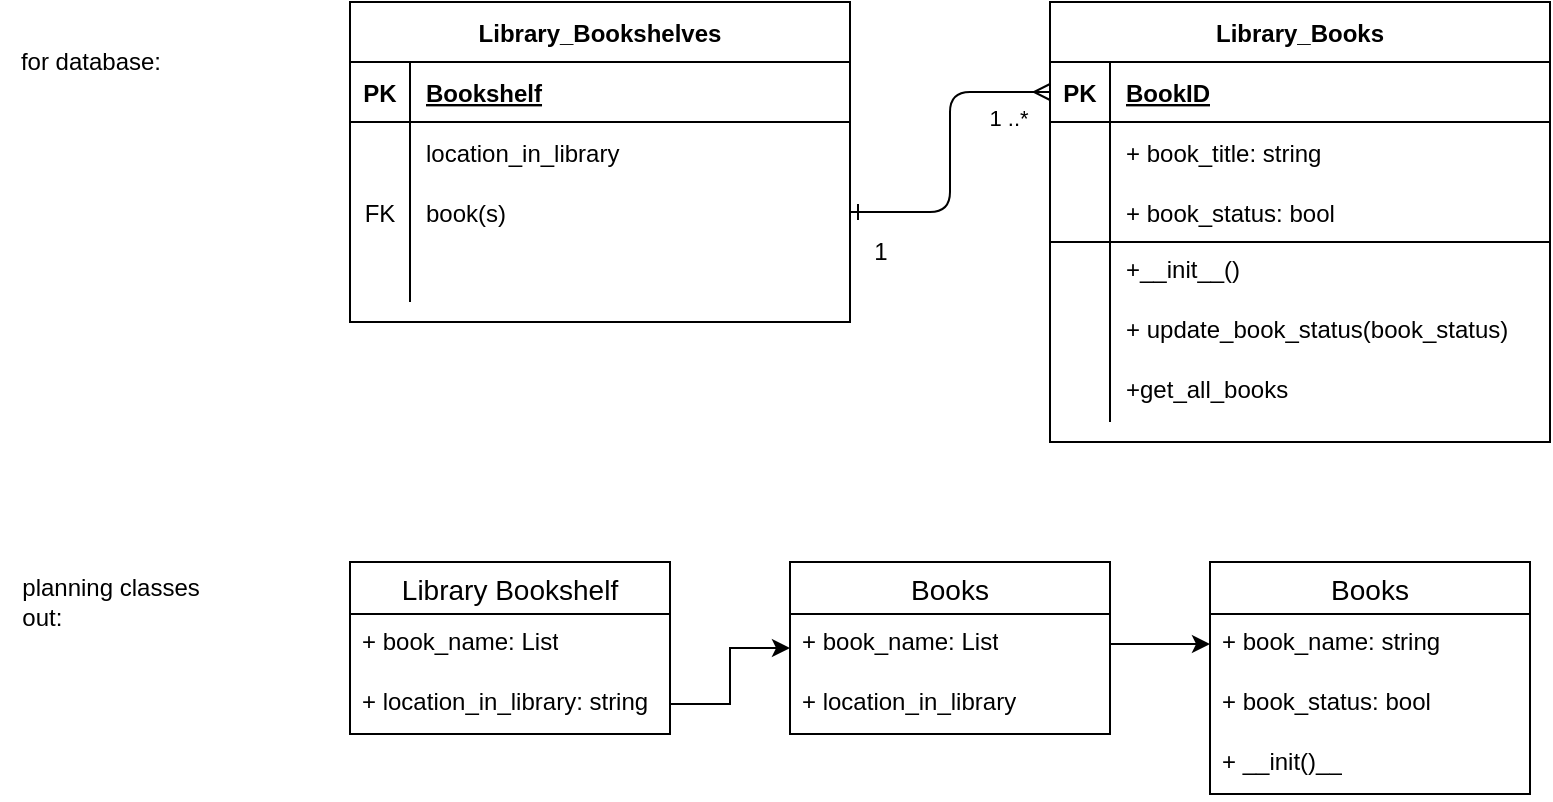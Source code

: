 <mxfile version="21.0.6" type="github">
  <diagram id="R2lEEEUBdFMjLlhIrx00" name="Page-1">
    <mxGraphModel dx="1026" dy="693" grid="1" gridSize="10" guides="1" tooltips="1" connect="1" arrows="1" fold="1" page="1" pageScale="1" pageWidth="850" pageHeight="1100" math="0" shadow="0" extFonts="Permanent Marker^https://fonts.googleapis.com/css?family=Permanent+Marker">
      <root>
        <mxCell id="0" />
        <mxCell id="1" parent="0" />
        <mxCell id="C-vyLk0tnHw3VtMMgP7b-2" value="Library_Books" style="shape=table;startSize=30;container=1;collapsible=1;childLayout=tableLayout;fixedRows=1;rowLines=0;fontStyle=1;align=center;resizeLast=1;" parent="1" vertex="1">
          <mxGeometry x="540" y="80" width="250" height="220" as="geometry" />
        </mxCell>
        <mxCell id="C-vyLk0tnHw3VtMMgP7b-3" value="" style="shape=partialRectangle;collapsible=0;dropTarget=0;pointerEvents=0;fillColor=none;points=[[0,0.5],[1,0.5]];portConstraint=eastwest;top=0;left=0;right=0;bottom=1;" parent="C-vyLk0tnHw3VtMMgP7b-2" vertex="1">
          <mxGeometry y="30" width="250" height="30" as="geometry" />
        </mxCell>
        <mxCell id="C-vyLk0tnHw3VtMMgP7b-4" value="PK" style="shape=partialRectangle;overflow=hidden;connectable=0;fillColor=none;top=0;left=0;bottom=0;right=0;fontStyle=1;" parent="C-vyLk0tnHw3VtMMgP7b-3" vertex="1">
          <mxGeometry width="30" height="30" as="geometry">
            <mxRectangle width="30" height="30" as="alternateBounds" />
          </mxGeometry>
        </mxCell>
        <mxCell id="C-vyLk0tnHw3VtMMgP7b-5" value="BookID" style="shape=partialRectangle;overflow=hidden;connectable=0;fillColor=none;top=0;left=0;bottom=0;right=0;align=left;spacingLeft=6;fontStyle=5;" parent="C-vyLk0tnHw3VtMMgP7b-3" vertex="1">
          <mxGeometry x="30" width="220" height="30" as="geometry">
            <mxRectangle width="220" height="30" as="alternateBounds" />
          </mxGeometry>
        </mxCell>
        <mxCell id="C-vyLk0tnHw3VtMMgP7b-6" value="" style="shape=partialRectangle;collapsible=0;dropTarget=0;pointerEvents=0;fillColor=none;points=[[0,0.5],[1,0.5]];portConstraint=eastwest;top=0;left=0;right=0;bottom=0;" parent="C-vyLk0tnHw3VtMMgP7b-2" vertex="1">
          <mxGeometry y="60" width="250" height="30" as="geometry" />
        </mxCell>
        <mxCell id="C-vyLk0tnHw3VtMMgP7b-7" value="" style="shape=partialRectangle;overflow=hidden;connectable=0;fillColor=none;top=0;left=0;bottom=0;right=0;" parent="C-vyLk0tnHw3VtMMgP7b-6" vertex="1">
          <mxGeometry width="30" height="30" as="geometry">
            <mxRectangle width="30" height="30" as="alternateBounds" />
          </mxGeometry>
        </mxCell>
        <mxCell id="C-vyLk0tnHw3VtMMgP7b-8" value="+ book_title: string    " style="shape=partialRectangle;overflow=hidden;connectable=0;fillColor=none;top=0;left=0;bottom=0;right=0;align=left;spacingLeft=6;" parent="C-vyLk0tnHw3VtMMgP7b-6" vertex="1">
          <mxGeometry x="30" width="220" height="30" as="geometry">
            <mxRectangle width="220" height="30" as="alternateBounds" />
          </mxGeometry>
        </mxCell>
        <mxCell id="C-vyLk0tnHw3VtMMgP7b-9" value="" style="shape=partialRectangle;collapsible=0;dropTarget=0;pointerEvents=0;fillColor=none;points=[[0,0.5],[1,0.5]];portConstraint=eastwest;top=0;left=0;right=0;bottom=0;" parent="C-vyLk0tnHw3VtMMgP7b-2" vertex="1">
          <mxGeometry y="90" width="250" height="30" as="geometry" />
        </mxCell>
        <mxCell id="C-vyLk0tnHw3VtMMgP7b-10" value="" style="shape=partialRectangle;overflow=hidden;connectable=0;fillColor=none;top=0;left=0;bottom=1;right=0;" parent="C-vyLk0tnHw3VtMMgP7b-9" vertex="1">
          <mxGeometry width="30" height="30" as="geometry">
            <mxRectangle width="30" height="30" as="alternateBounds" />
          </mxGeometry>
        </mxCell>
        <mxCell id="C-vyLk0tnHw3VtMMgP7b-11" value="+ book_status: bool" style="shape=partialRectangle;overflow=hidden;connectable=0;fillColor=none;top=0;left=0;bottom=1;right=0;align=left;spacingLeft=6;fontStyle=0" parent="C-vyLk0tnHw3VtMMgP7b-9" vertex="1">
          <mxGeometry x="30" width="220" height="30" as="geometry">
            <mxRectangle width="220" height="30" as="alternateBounds" />
          </mxGeometry>
        </mxCell>
        <mxCell id="Vj0Jdh5_Ppo4rQ7cVNaH-63" style="shape=partialRectangle;collapsible=0;dropTarget=0;pointerEvents=0;fillColor=none;points=[[0,0.5],[1,0.5]];portConstraint=eastwest;top=0;left=0;right=0;bottom=0;" vertex="1" parent="C-vyLk0tnHw3VtMMgP7b-2">
          <mxGeometry y="120" width="250" height="30" as="geometry" />
        </mxCell>
        <mxCell id="Vj0Jdh5_Ppo4rQ7cVNaH-64" style="shape=partialRectangle;overflow=hidden;connectable=0;fillColor=none;top=0;left=0;bottom=0;right=0;" vertex="1" parent="Vj0Jdh5_Ppo4rQ7cVNaH-63">
          <mxGeometry width="30" height="30" as="geometry">
            <mxRectangle width="30" height="30" as="alternateBounds" />
          </mxGeometry>
        </mxCell>
        <mxCell id="Vj0Jdh5_Ppo4rQ7cVNaH-65" value="+__init__()" style="shape=partialRectangle;overflow=hidden;connectable=0;fillColor=none;top=0;left=0;bottom=0;right=0;align=left;spacingLeft=6;verticalAlign=top;" vertex="1" parent="Vj0Jdh5_Ppo4rQ7cVNaH-63">
          <mxGeometry x="30" width="220" height="30" as="geometry">
            <mxRectangle width="220" height="30" as="alternateBounds" />
          </mxGeometry>
        </mxCell>
        <mxCell id="Vj0Jdh5_Ppo4rQ7cVNaH-1" style="shape=partialRectangle;collapsible=0;dropTarget=0;pointerEvents=0;fillColor=none;points=[[0,0.5],[1,0.5]];portConstraint=eastwest;top=0;left=0;right=0;bottom=0;" vertex="1" parent="C-vyLk0tnHw3VtMMgP7b-2">
          <mxGeometry y="150" width="250" height="30" as="geometry" />
        </mxCell>
        <mxCell id="Vj0Jdh5_Ppo4rQ7cVNaH-2" style="shape=partialRectangle;overflow=hidden;connectable=0;fillColor=none;top=0;left=0;bottom=0;right=0;" vertex="1" parent="Vj0Jdh5_Ppo4rQ7cVNaH-1">
          <mxGeometry width="30" height="30" as="geometry">
            <mxRectangle width="30" height="30" as="alternateBounds" />
          </mxGeometry>
        </mxCell>
        <mxCell id="Vj0Jdh5_Ppo4rQ7cVNaH-3" value="+ update_book_status(book_status)" style="shape=partialRectangle;overflow=hidden;connectable=0;fillColor=none;top=0;left=0;bottom=0;right=0;align=left;spacingLeft=6;verticalAlign=top;" vertex="1" parent="Vj0Jdh5_Ppo4rQ7cVNaH-1">
          <mxGeometry x="30" width="220" height="30" as="geometry">
            <mxRectangle width="220" height="30" as="alternateBounds" />
          </mxGeometry>
        </mxCell>
        <mxCell id="Vj0Jdh5_Ppo4rQ7cVNaH-66" style="shape=partialRectangle;collapsible=0;dropTarget=0;pointerEvents=0;fillColor=none;points=[[0,0.5],[1,0.5]];portConstraint=eastwest;top=0;left=0;right=0;bottom=0;" vertex="1" parent="C-vyLk0tnHw3VtMMgP7b-2">
          <mxGeometry y="180" width="250" height="30" as="geometry" />
        </mxCell>
        <mxCell id="Vj0Jdh5_Ppo4rQ7cVNaH-67" style="shape=partialRectangle;overflow=hidden;connectable=0;fillColor=none;top=0;left=0;bottom=0;right=0;" vertex="1" parent="Vj0Jdh5_Ppo4rQ7cVNaH-66">
          <mxGeometry width="30" height="30" as="geometry">
            <mxRectangle width="30" height="30" as="alternateBounds" />
          </mxGeometry>
        </mxCell>
        <mxCell id="Vj0Jdh5_Ppo4rQ7cVNaH-68" value="+get_all_books" style="shape=partialRectangle;overflow=hidden;connectable=0;fillColor=none;top=0;left=0;bottom=0;right=0;align=left;spacingLeft=6;verticalAlign=top;" vertex="1" parent="Vj0Jdh5_Ppo4rQ7cVNaH-66">
          <mxGeometry x="30" width="220" height="30" as="geometry">
            <mxRectangle width="220" height="30" as="alternateBounds" />
          </mxGeometry>
        </mxCell>
        <mxCell id="Vj0Jdh5_Ppo4rQ7cVNaH-4" value="Library_Bookshelves" style="shape=table;startSize=30;container=1;collapsible=1;childLayout=tableLayout;fixedRows=1;rowLines=0;fontStyle=1;align=center;resizeLast=1;" vertex="1" parent="1">
          <mxGeometry x="190" y="80" width="250" height="160" as="geometry" />
        </mxCell>
        <mxCell id="Vj0Jdh5_Ppo4rQ7cVNaH-5" value="" style="shape=partialRectangle;collapsible=0;dropTarget=0;pointerEvents=0;fillColor=none;points=[[0,0.5],[1,0.5]];portConstraint=eastwest;top=0;left=0;right=0;bottom=1;" vertex="1" parent="Vj0Jdh5_Ppo4rQ7cVNaH-4">
          <mxGeometry y="30" width="250" height="30" as="geometry" />
        </mxCell>
        <mxCell id="Vj0Jdh5_Ppo4rQ7cVNaH-6" value="PK" style="shape=partialRectangle;overflow=hidden;connectable=0;fillColor=none;top=0;left=0;bottom=0;right=0;fontStyle=1;" vertex="1" parent="Vj0Jdh5_Ppo4rQ7cVNaH-5">
          <mxGeometry width="30" height="30" as="geometry">
            <mxRectangle width="30" height="30" as="alternateBounds" />
          </mxGeometry>
        </mxCell>
        <mxCell id="Vj0Jdh5_Ppo4rQ7cVNaH-7" value="Bookshelf" style="shape=partialRectangle;overflow=hidden;connectable=0;fillColor=none;top=0;left=0;bottom=0;right=0;align=left;spacingLeft=6;fontStyle=5;" vertex="1" parent="Vj0Jdh5_Ppo4rQ7cVNaH-5">
          <mxGeometry x="30" width="220" height="30" as="geometry">
            <mxRectangle width="220" height="30" as="alternateBounds" />
          </mxGeometry>
        </mxCell>
        <mxCell id="Vj0Jdh5_Ppo4rQ7cVNaH-8" value="" style="shape=partialRectangle;collapsible=0;dropTarget=0;pointerEvents=0;fillColor=none;points=[[0,0.5],[1,0.5]];portConstraint=eastwest;top=0;left=0;right=0;bottom=0;" vertex="1" parent="Vj0Jdh5_Ppo4rQ7cVNaH-4">
          <mxGeometry y="60" width="250" height="30" as="geometry" />
        </mxCell>
        <mxCell id="Vj0Jdh5_Ppo4rQ7cVNaH-9" value="" style="shape=partialRectangle;overflow=hidden;connectable=0;fillColor=none;top=0;left=0;bottom=0;right=0;" vertex="1" parent="Vj0Jdh5_Ppo4rQ7cVNaH-8">
          <mxGeometry width="30" height="30" as="geometry">
            <mxRectangle width="30" height="30" as="alternateBounds" />
          </mxGeometry>
        </mxCell>
        <mxCell id="Vj0Jdh5_Ppo4rQ7cVNaH-10" value="location_in_library" style="shape=partialRectangle;overflow=hidden;connectable=0;fillColor=none;top=0;left=0;bottom=0;right=0;align=left;spacingLeft=6;" vertex="1" parent="Vj0Jdh5_Ppo4rQ7cVNaH-8">
          <mxGeometry x="30" width="220" height="30" as="geometry">
            <mxRectangle width="220" height="30" as="alternateBounds" />
          </mxGeometry>
        </mxCell>
        <mxCell id="Vj0Jdh5_Ppo4rQ7cVNaH-11" value="" style="shape=partialRectangle;collapsible=0;dropTarget=0;pointerEvents=0;fillColor=none;points=[[0,0.5],[1,0.5]];portConstraint=eastwest;top=0;left=0;right=0;bottom=0;" vertex="1" parent="Vj0Jdh5_Ppo4rQ7cVNaH-4">
          <mxGeometry y="90" width="250" height="30" as="geometry" />
        </mxCell>
        <mxCell id="Vj0Jdh5_Ppo4rQ7cVNaH-12" value="FK" style="shape=partialRectangle;overflow=hidden;connectable=0;fillColor=none;top=0;left=0;bottom=0;right=0;" vertex="1" parent="Vj0Jdh5_Ppo4rQ7cVNaH-11">
          <mxGeometry width="30" height="30" as="geometry">
            <mxRectangle width="30" height="30" as="alternateBounds" />
          </mxGeometry>
        </mxCell>
        <mxCell id="Vj0Jdh5_Ppo4rQ7cVNaH-13" value="book(s)" style="shape=partialRectangle;overflow=hidden;connectable=0;fillColor=none;top=0;left=0;bottom=0;right=0;align=left;spacingLeft=6;" vertex="1" parent="Vj0Jdh5_Ppo4rQ7cVNaH-11">
          <mxGeometry x="30" width="220" height="30" as="geometry">
            <mxRectangle width="220" height="30" as="alternateBounds" />
          </mxGeometry>
        </mxCell>
        <mxCell id="Vj0Jdh5_Ppo4rQ7cVNaH-14" style="shape=partialRectangle;collapsible=0;dropTarget=0;pointerEvents=0;fillColor=none;points=[[0,0.5],[1,0.5]];portConstraint=eastwest;top=0;left=0;right=0;bottom=0;" vertex="1" parent="Vj0Jdh5_Ppo4rQ7cVNaH-4">
          <mxGeometry y="120" width="250" height="30" as="geometry" />
        </mxCell>
        <mxCell id="Vj0Jdh5_Ppo4rQ7cVNaH-15" style="shape=partialRectangle;overflow=hidden;connectable=0;fillColor=none;top=0;left=0;bottom=0;right=0;" vertex="1" parent="Vj0Jdh5_Ppo4rQ7cVNaH-14">
          <mxGeometry width="30" height="30" as="geometry">
            <mxRectangle width="30" height="30" as="alternateBounds" />
          </mxGeometry>
        </mxCell>
        <mxCell id="Vj0Jdh5_Ppo4rQ7cVNaH-16" style="shape=partialRectangle;overflow=hidden;connectable=0;fillColor=none;top=0;left=0;bottom=0;right=0;align=left;spacingLeft=6;" vertex="1" parent="Vj0Jdh5_Ppo4rQ7cVNaH-14">
          <mxGeometry x="30" width="220" height="30" as="geometry">
            <mxRectangle width="220" height="30" as="alternateBounds" />
          </mxGeometry>
        </mxCell>
        <mxCell id="Vj0Jdh5_Ppo4rQ7cVNaH-21" style="rounded=0;orthogonalLoop=1;jettySize=auto;html=1;exitX=1;exitY=0.5;exitDx=0;exitDy=0;strokeColor=none;entryX=0;entryY=0.5;entryDx=0;entryDy=0;" edge="1" parent="1" source="Vj0Jdh5_Ppo4rQ7cVNaH-11" target="C-vyLk0tnHw3VtMMgP7b-3">
          <mxGeometry relative="1" as="geometry" />
        </mxCell>
        <mxCell id="Vj0Jdh5_Ppo4rQ7cVNaH-70" value="1 ..*" style="edgeLabel;html=1;align=center;verticalAlign=middle;resizable=0;points=[];" vertex="1" connectable="0" parent="Vj0Jdh5_Ppo4rQ7cVNaH-21">
          <mxGeometry x="0.577" relative="1" as="geometry">
            <mxPoint as="offset" />
          </mxGeometry>
        </mxCell>
        <mxCell id="Vj0Jdh5_Ppo4rQ7cVNaH-23" style="orthogonalLoop=1;jettySize=auto;html=1;exitX=1;exitY=0.5;exitDx=0;exitDy=0;rounded=1;edgeStyle=orthogonalEdgeStyle;startArrow=ERone;startFill=0;endArrow=ERmany;endFill=0;" edge="1" parent="1" source="Vj0Jdh5_Ppo4rQ7cVNaH-11" target="C-vyLk0tnHw3VtMMgP7b-3">
          <mxGeometry relative="1" as="geometry" />
        </mxCell>
        <mxCell id="Vj0Jdh5_Ppo4rQ7cVNaH-69" value="1" style="text;html=1;align=center;verticalAlign=middle;resizable=0;points=[];autosize=1;strokeColor=none;fillColor=none;" vertex="1" parent="1">
          <mxGeometry x="440" y="190" width="30" height="30" as="geometry" />
        </mxCell>
        <mxCell id="Vj0Jdh5_Ppo4rQ7cVNaH-71" value="for database:" style="text;html=1;align=center;verticalAlign=middle;resizable=0;points=[];autosize=1;strokeColor=none;fillColor=none;" vertex="1" parent="1">
          <mxGeometry x="15" y="95" width="90" height="30" as="geometry" />
        </mxCell>
        <mxCell id="Vj0Jdh5_Ppo4rQ7cVNaH-72" value="planning classes&lt;br&gt;&lt;div style=&quot;text-align: left;&quot;&gt;&lt;span style=&quot;background-color: initial;&quot;&gt;out:&lt;/span&gt;&lt;/div&gt;" style="text;html=1;align=center;verticalAlign=middle;resizable=0;points=[];autosize=1;strokeColor=none;fillColor=none;" vertex="1" parent="1">
          <mxGeometry x="15" y="360" width="110" height="40" as="geometry" />
        </mxCell>
        <mxCell id="Vj0Jdh5_Ppo4rQ7cVNaH-105" value="Library Bookshelf" style="swimlane;fontStyle=0;childLayout=stackLayout;horizontal=1;startSize=26;horizontalStack=0;resizeParent=1;resizeParentMax=0;resizeLast=0;collapsible=1;marginBottom=0;align=center;fontSize=14;" vertex="1" parent="1">
          <mxGeometry x="190" y="360" width="160" height="86" as="geometry" />
        </mxCell>
        <mxCell id="Vj0Jdh5_Ppo4rQ7cVNaH-106" value="+ book_name: List" style="text;strokeColor=none;fillColor=none;spacingLeft=4;spacingRight=4;overflow=hidden;rotatable=0;points=[[0,0.5],[1,0.5]];portConstraint=eastwest;fontSize=12;whiteSpace=wrap;html=1;" vertex="1" parent="Vj0Jdh5_Ppo4rQ7cVNaH-105">
          <mxGeometry y="26" width="160" height="30" as="geometry" />
        </mxCell>
        <mxCell id="Vj0Jdh5_Ppo4rQ7cVNaH-109" value="+ location_in_library: string" style="text;strokeColor=none;fillColor=none;spacingLeft=4;spacingRight=4;overflow=hidden;rotatable=0;points=[[0,0.5],[1,0.5]];portConstraint=eastwest;fontSize=12;whiteSpace=wrap;html=1;" vertex="1" parent="Vj0Jdh5_Ppo4rQ7cVNaH-105">
          <mxGeometry y="56" width="160" height="30" as="geometry" />
        </mxCell>
        <mxCell id="Vj0Jdh5_Ppo4rQ7cVNaH-110" value="Books" style="swimlane;fontStyle=0;childLayout=stackLayout;horizontal=1;startSize=26;horizontalStack=0;resizeParent=1;resizeParentMax=0;resizeLast=0;collapsible=1;marginBottom=0;align=center;fontSize=14;" vertex="1" parent="1">
          <mxGeometry x="410" y="360" width="160" height="86" as="geometry" />
        </mxCell>
        <mxCell id="Vj0Jdh5_Ppo4rQ7cVNaH-111" value="+ book_name: List" style="text;strokeColor=none;fillColor=none;spacingLeft=4;spacingRight=4;overflow=hidden;rotatable=0;points=[[0,0.5],[1,0.5]];portConstraint=eastwest;fontSize=12;whiteSpace=wrap;html=1;" vertex="1" parent="Vj0Jdh5_Ppo4rQ7cVNaH-110">
          <mxGeometry y="26" width="160" height="30" as="geometry" />
        </mxCell>
        <mxCell id="Vj0Jdh5_Ppo4rQ7cVNaH-112" value="+ location_in_library" style="text;strokeColor=none;fillColor=none;spacingLeft=4;spacingRight=4;overflow=hidden;rotatable=0;points=[[0,0.5],[1,0.5]];portConstraint=eastwest;fontSize=12;whiteSpace=wrap;html=1;" vertex="1" parent="Vj0Jdh5_Ppo4rQ7cVNaH-110">
          <mxGeometry y="56" width="160" height="30" as="geometry" />
        </mxCell>
        <mxCell id="Vj0Jdh5_Ppo4rQ7cVNaH-113" style="edgeStyle=orthogonalEdgeStyle;rounded=0;orthogonalLoop=1;jettySize=auto;html=1;exitX=1;exitY=0.5;exitDx=0;exitDy=0;" edge="1" parent="1" source="Vj0Jdh5_Ppo4rQ7cVNaH-109" target="Vj0Jdh5_Ppo4rQ7cVNaH-110">
          <mxGeometry relative="1" as="geometry" />
        </mxCell>
        <mxCell id="Vj0Jdh5_Ppo4rQ7cVNaH-114" value="Books" style="swimlane;fontStyle=0;childLayout=stackLayout;horizontal=1;startSize=26;horizontalStack=0;resizeParent=1;resizeParentMax=0;resizeLast=0;collapsible=1;marginBottom=0;align=center;fontSize=14;" vertex="1" parent="1">
          <mxGeometry x="620" y="360" width="160" height="116" as="geometry" />
        </mxCell>
        <mxCell id="Vj0Jdh5_Ppo4rQ7cVNaH-115" value="+ book_name: string" style="text;strokeColor=none;fillColor=none;spacingLeft=4;spacingRight=4;overflow=hidden;rotatable=0;points=[[0,0.5],[1,0.5]];portConstraint=eastwest;fontSize=12;whiteSpace=wrap;html=1;" vertex="1" parent="Vj0Jdh5_Ppo4rQ7cVNaH-114">
          <mxGeometry y="26" width="160" height="30" as="geometry" />
        </mxCell>
        <mxCell id="Vj0Jdh5_Ppo4rQ7cVNaH-119" value="+ book_status: bool" style="text;strokeColor=none;fillColor=none;spacingLeft=4;spacingRight=4;overflow=hidden;rotatable=0;points=[[0,0.5],[1,0.5]];portConstraint=eastwest;fontSize=12;whiteSpace=wrap;html=1;" vertex="1" parent="Vj0Jdh5_Ppo4rQ7cVNaH-114">
          <mxGeometry y="56" width="160" height="30" as="geometry" />
        </mxCell>
        <mxCell id="Vj0Jdh5_Ppo4rQ7cVNaH-116" value="+ __init()__" style="text;strokeColor=none;fillColor=none;spacingLeft=4;spacingRight=4;overflow=hidden;rotatable=0;points=[[0,0.5],[1,0.5]];portConstraint=eastwest;fontSize=12;whiteSpace=wrap;html=1;" vertex="1" parent="Vj0Jdh5_Ppo4rQ7cVNaH-114">
          <mxGeometry y="86" width="160" height="30" as="geometry" />
        </mxCell>
        <mxCell id="Vj0Jdh5_Ppo4rQ7cVNaH-117" style="edgeStyle=orthogonalEdgeStyle;rounded=0;orthogonalLoop=1;jettySize=auto;html=1;exitX=1;exitY=0.5;exitDx=0;exitDy=0;" edge="1" parent="1" source="Vj0Jdh5_Ppo4rQ7cVNaH-111" target="Vj0Jdh5_Ppo4rQ7cVNaH-115">
          <mxGeometry relative="1" as="geometry" />
        </mxCell>
      </root>
    </mxGraphModel>
  </diagram>
</mxfile>
